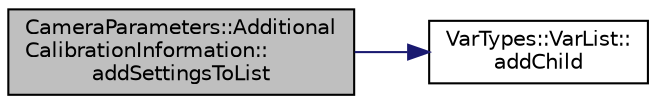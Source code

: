 digraph "CameraParameters::AdditionalCalibrationInformation::addSettingsToList"
{
 // INTERACTIVE_SVG=YES
  edge [fontname="Helvetica",fontsize="10",labelfontname="Helvetica",labelfontsize="10"];
  node [fontname="Helvetica",fontsize="10",shape=record];
  rankdir="LR";
  Node1 [label="CameraParameters::Additional\lCalibrationInformation::\laddSettingsToList",height=0.2,width=0.4,color="black", fillcolor="grey75", style="filled", fontcolor="black"];
  Node1 -> Node2 [color="midnightblue",fontsize="10",style="solid",fontname="Helvetica"];
  Node2 [label="VarTypes::VarList::\laddChild",height=0.2,width=0.4,color="black", fillcolor="white", style="filled",URL="$d1/d74/class_var_types_1_1_var_list.html#a1c6779a59721a6f67634f28e77d639b1",tooltip="adds a VarType item to the end of the list. "];
}
